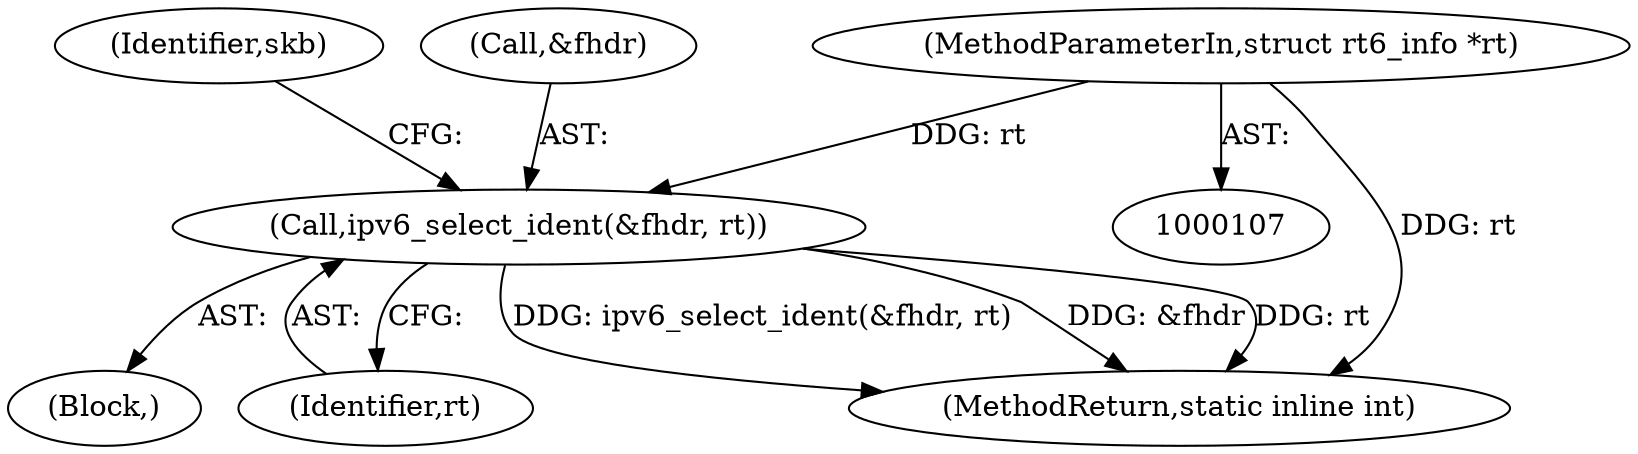 digraph "0_linux_87c48fa3b4630905f98268dde838ee43626a060c_2@pointer" {
"1000218" [label="(Call,ipv6_select_ident(&fhdr, rt))"];
"1000117" [label="(MethodParameterIn,struct rt6_info *rt)"];
"1000221" [label="(Identifier,rt)"];
"1000225" [label="(Identifier,skb)"];
"1000218" [label="(Call,ipv6_select_ident(&fhdr, rt))"];
"1000219" [label="(Call,&fhdr)"];
"1000117" [label="(MethodParameterIn,struct rt6_info *rt)"];
"1000197" [label="(Block,)"];
"1000242" [label="(MethodReturn,static inline int)"];
"1000218" -> "1000197"  [label="AST: "];
"1000218" -> "1000221"  [label="CFG: "];
"1000219" -> "1000218"  [label="AST: "];
"1000221" -> "1000218"  [label="AST: "];
"1000225" -> "1000218"  [label="CFG: "];
"1000218" -> "1000242"  [label="DDG: &fhdr"];
"1000218" -> "1000242"  [label="DDG: rt"];
"1000218" -> "1000242"  [label="DDG: ipv6_select_ident(&fhdr, rt)"];
"1000117" -> "1000218"  [label="DDG: rt"];
"1000117" -> "1000107"  [label="AST: "];
"1000117" -> "1000242"  [label="DDG: rt"];
}
